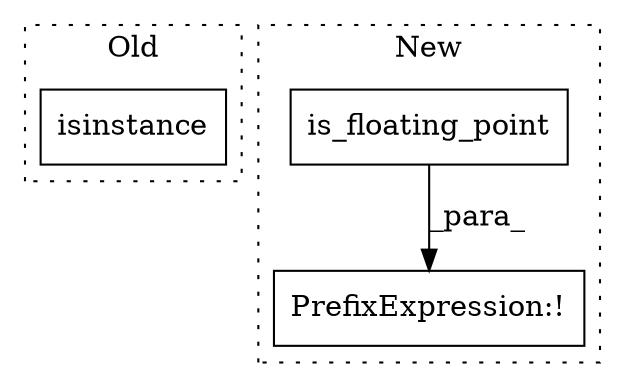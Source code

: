 digraph G {
subgraph cluster0 {
1 [label="isinstance" a="32" s="1635,1702" l="11,2" shape="box"];
label = "Old";
style="dotted";
}
subgraph cluster1 {
2 [label="is_floating_point" a="32" s="1137" l="19" shape="box"];
3 [label="PrefixExpression:!" a="38" s="1129" l="1" shape="box"];
label = "New";
style="dotted";
}
2 -> 3 [label="_para_"];
}